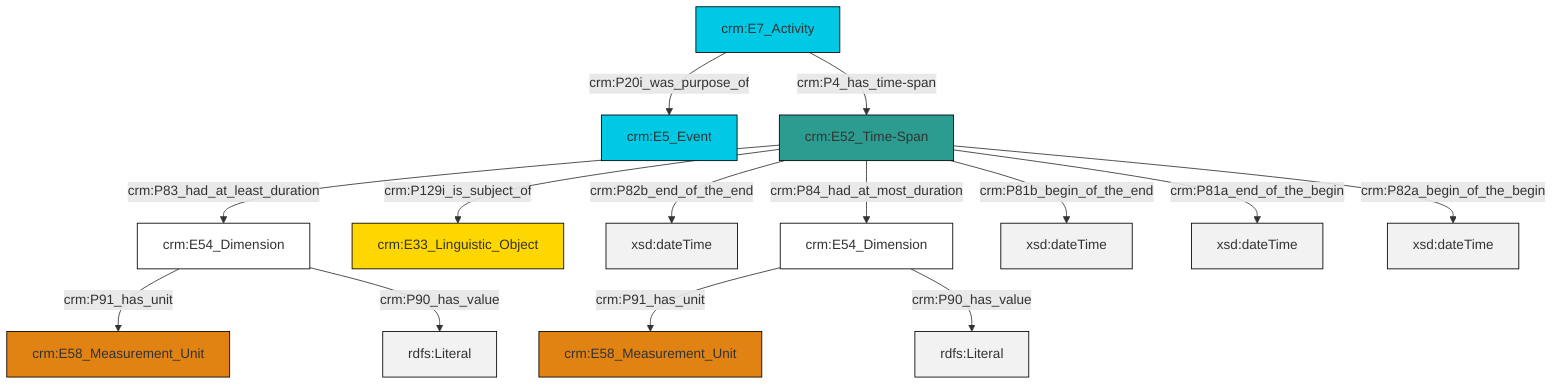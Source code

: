 graph TD
classDef Literal fill:#f2f2f2,stroke:#000000;
classDef CRM_Entity fill:#FFFFFF,stroke:#000000;
classDef Temporal_Entity fill:#00C9E6, stroke:#000000;
classDef Type fill:#E18312, stroke:#000000;
classDef Time-Span fill:#2C9C91, stroke:#000000;
classDef Appellation fill:#FFEB7F, stroke:#000000;
classDef Place fill:#008836, stroke:#000000;
classDef Persistent_Item fill:#B266B2, stroke:#000000;
classDef Conceptual_Object fill:#FFD700, stroke:#000000;
classDef Physical_Thing fill:#D2B48C, stroke:#000000;
classDef Actor fill:#f58aad, stroke:#000000;
classDef PC_Classes fill:#4ce600, stroke:#000000;
classDef Multi fill:#cccccc,stroke:#000000;

2["crm:E7_Activity"]:::Temporal_Entity -->|crm:P20i_was_purpose_of| 3["crm:E5_Event"]:::Temporal_Entity
8["crm:E52_Time-Span"]:::Time-Span -->|crm:P129i_is_subject_of| 6["crm:E33_Linguistic_Object"]:::Conceptual_Object
0["crm:E54_Dimension"]:::CRM_Entity -->|crm:P91_has_unit| 4["crm:E58_Measurement_Unit"]:::Type
8["crm:E52_Time-Span"]:::Time-Span -->|crm:P82b_end_of_the_end| 9[xsd:dateTime]:::Literal
0["crm:E54_Dimension"]:::CRM_Entity -->|crm:P90_has_value| 10[rdfs:Literal]:::Literal
8["crm:E52_Time-Span"]:::Time-Span -->|crm:P83_had_at_least_duration| 13["crm:E54_Dimension"]:::CRM_Entity
8["crm:E52_Time-Span"]:::Time-Span -->|crm:P81b_begin_of_the_end| 14[xsd:dateTime]:::Literal
2["crm:E7_Activity"]:::Temporal_Entity -->|crm:P4_has_time-span| 8["crm:E52_Time-Span"]:::Time-Span
8["crm:E52_Time-Span"]:::Time-Span -->|crm:P81a_end_of_the_begin| 16[xsd:dateTime]:::Literal
8["crm:E52_Time-Span"]:::Time-Span -->|crm:P82a_begin_of_the_begin| 18[xsd:dateTime]:::Literal
13["crm:E54_Dimension"]:::CRM_Entity -->|crm:P91_has_unit| 11["crm:E58_Measurement_Unit"]:::Type
8["crm:E52_Time-Span"]:::Time-Span -->|crm:P84_had_at_most_duration| 0["crm:E54_Dimension"]:::CRM_Entity
13["crm:E54_Dimension"]:::CRM_Entity -->|crm:P90_has_value| 21[rdfs:Literal]:::Literal